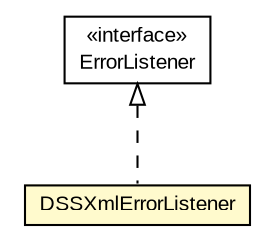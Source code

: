#!/usr/local/bin/dot
#
# Class diagram 
# Generated by UMLGraph version R5_6-24-gf6e263 (http://www.umlgraph.org/)
#

digraph G {
	edge [fontname="arial",fontsize=10,labelfontname="arial",labelfontsize=10];
	node [fontname="arial",fontsize=10,shape=plaintext];
	nodesep=0.25;
	ranksep=0.5;
	// eu.europa.esig.dss.DSSXmlErrorListener
	c305262 [label=<<table title="eu.europa.esig.dss.DSSXmlErrorListener" border="0" cellborder="1" cellspacing="0" cellpadding="2" port="p" bgcolor="lemonChiffon" href="./DSSXmlErrorListener.html">
		<tr><td><table border="0" cellspacing="0" cellpadding="1">
<tr><td align="center" balign="center"> DSSXmlErrorListener </td></tr>
		</table></td></tr>
		</table>>, URL="./DSSXmlErrorListener.html", fontname="arial", fontcolor="black", fontsize=10.0];
	//eu.europa.esig.dss.DSSXmlErrorListener implements javax.xml.transform.ErrorListener
	c306136:p -> c305262:p [dir=back,arrowtail=empty,style=dashed];
	// javax.xml.transform.ErrorListener
	c306136 [label=<<table title="javax.xml.transform.ErrorListener" border="0" cellborder="1" cellspacing="0" cellpadding="2" port="p" href="http://java.sun.com/j2se/1.4.2/docs/api/javax/xml/transform/ErrorListener.html">
		<tr><td><table border="0" cellspacing="0" cellpadding="1">
<tr><td align="center" balign="center"> &#171;interface&#187; </td></tr>
<tr><td align="center" balign="center"> ErrorListener </td></tr>
		</table></td></tr>
		</table>>, URL="http://java.sun.com/j2se/1.4.2/docs/api/javax/xml/transform/ErrorListener.html", fontname="arial", fontcolor="black", fontsize=10.0];
}

